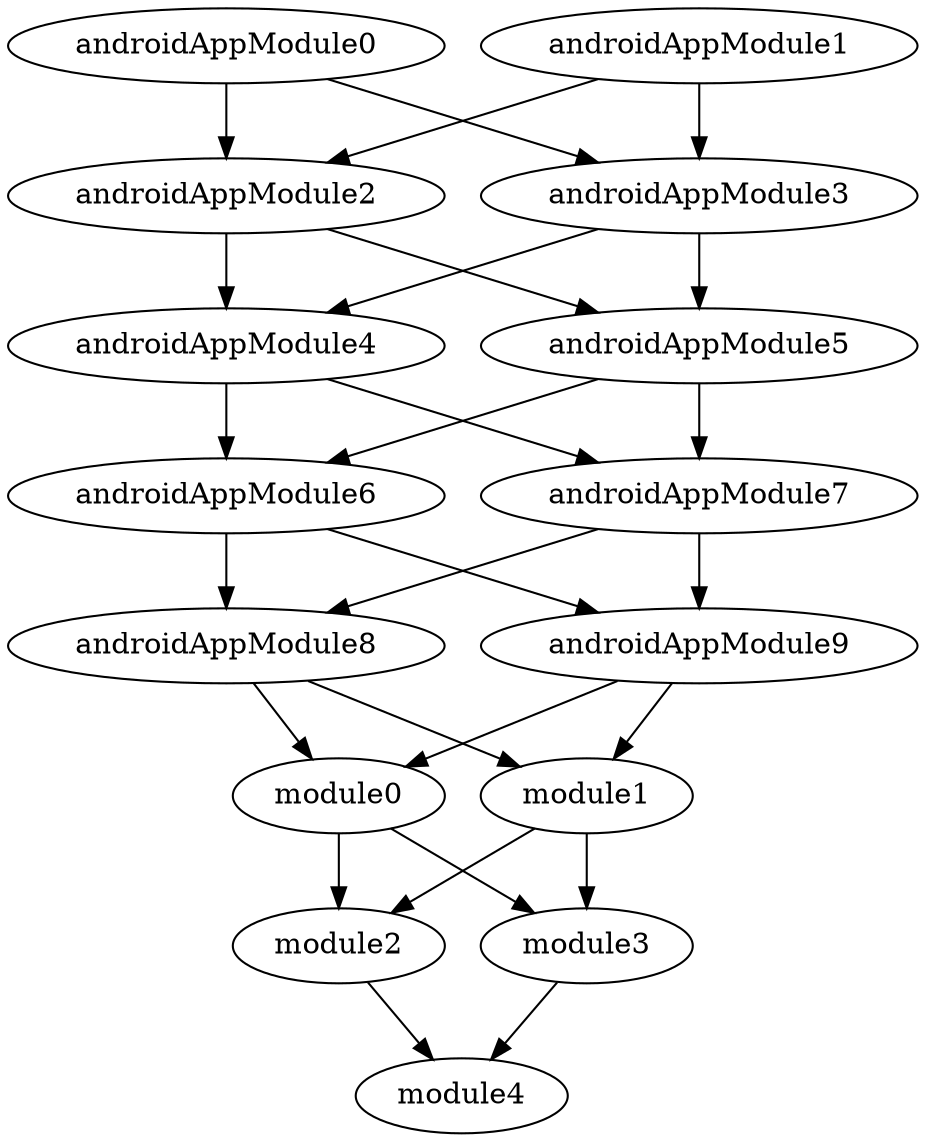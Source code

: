 digraph connected_rectangle {
  androidAppModule0 -> androidAppModule2, androidAppModule3;
  androidAppModule1 -> androidAppModule2, androidAppModule3;
  androidAppModule2 -> androidAppModule4, androidAppModule5;
  androidAppModule3 -> androidAppModule4, androidAppModule5;
  androidAppModule4 -> androidAppModule6, androidAppModule7;
  androidAppModule5 -> androidAppModule6, androidAppModule7;
  androidAppModule6 -> androidAppModule8, androidAppModule9;
  androidAppModule7 -> androidAppModule8, androidAppModule9;
  androidAppModule8 -> module0, module1;
  androidAppModule9 -> module0, module1;
  module0 -> module2, module3;
  module1 -> module2, module3;
  module2 -> module4;
  module3 -> module4;
  module4;
}